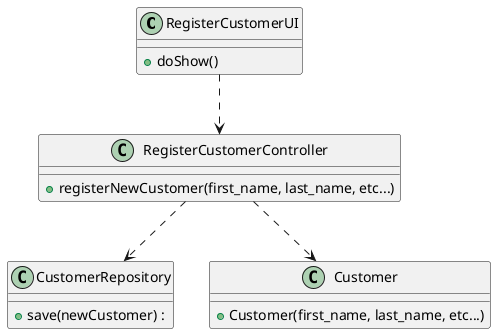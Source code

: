 @startuml
'https://plantuml.com/class-diagram

class RegisterCustomerUI {
+doShow()
}

class RegisterCustomerController {
+registerNewCustomer(first_name, last_name, etc...)
}

class CustomerRepository {
+save(newCustomer) :
}

class Customer {
+Customer(first_name, last_name, etc...)
}

RegisterCustomerUI ..> RegisterCustomerController
RegisterCustomerController ..> CustomerRepository
RegisterCustomerController ..> Customer
@enduml